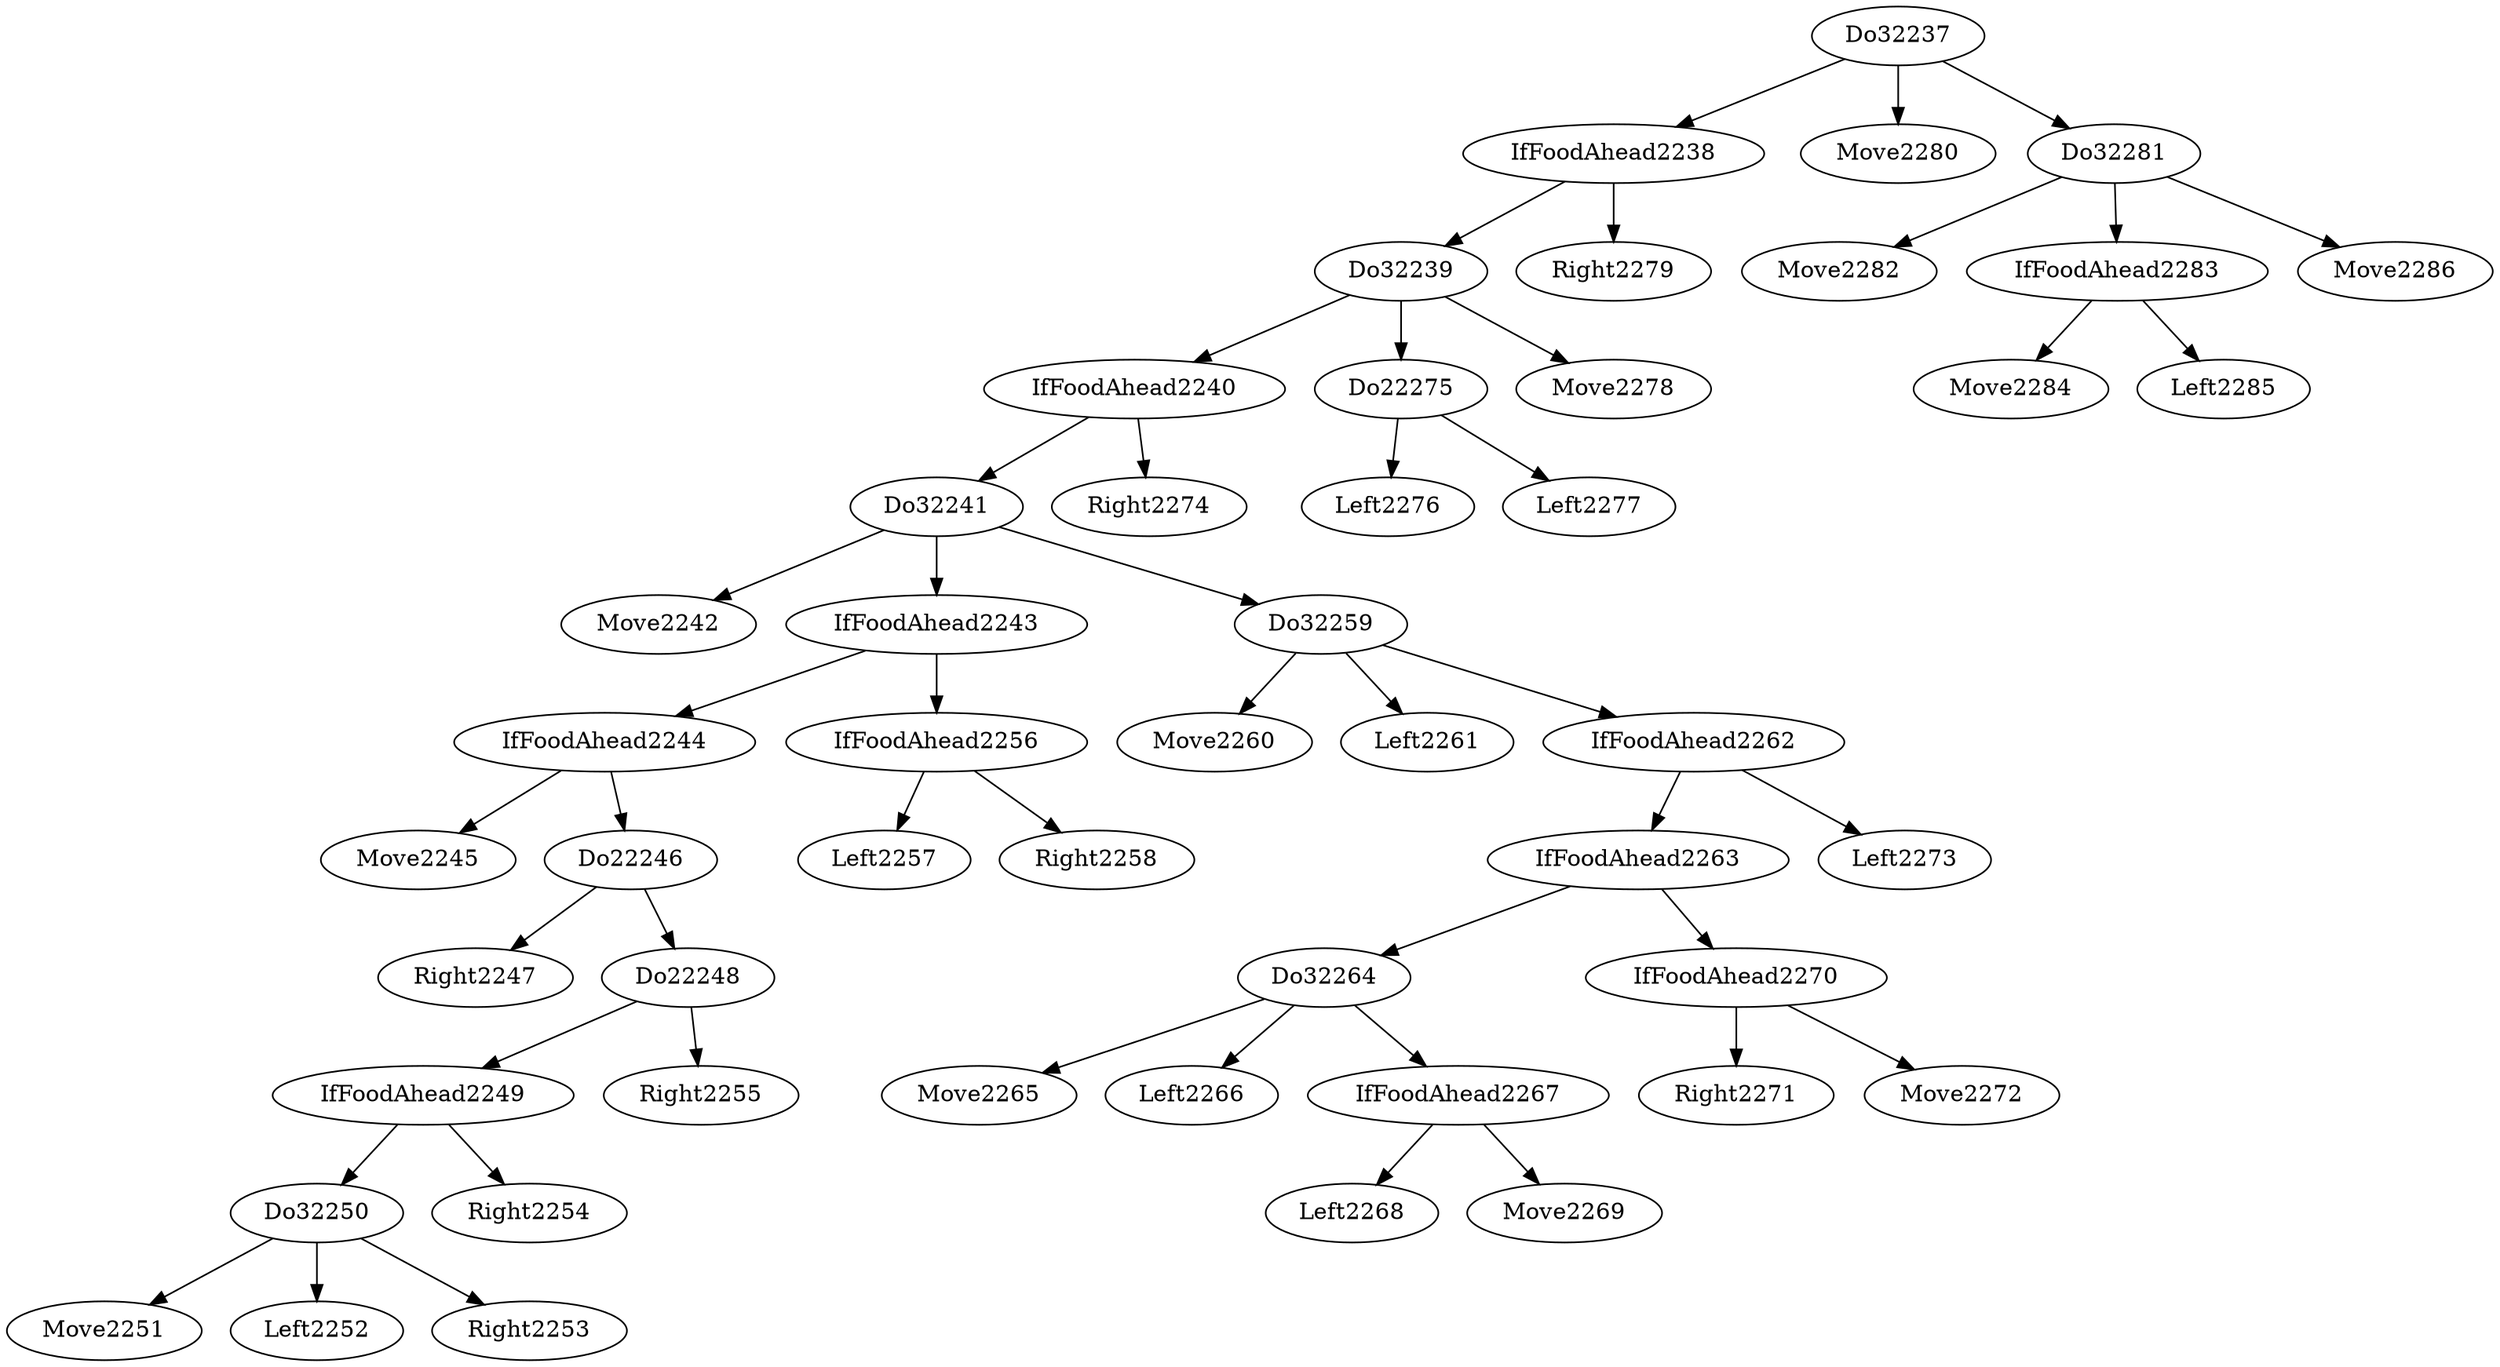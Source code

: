 digraph T {
	Do32241 -> Move2242
	IfFoodAhead2244 -> Move2245
	Do22246 -> Right2247
	Do32250 -> Move2251
	Do32250 -> Left2252
	Do32250 -> Right2253
	IfFoodAhead2249 -> Do32250
	IfFoodAhead2249 -> Right2254
	Do22248 -> IfFoodAhead2249
	Do22248 -> Right2255
	Do22246 -> Do22248
	IfFoodAhead2244 -> Do22246
	IfFoodAhead2243 -> IfFoodAhead2244
	IfFoodAhead2256 -> Left2257
	IfFoodAhead2256 -> Right2258
	IfFoodAhead2243 -> IfFoodAhead2256
	Do32241 -> IfFoodAhead2243
	Do32259 -> Move2260
	Do32259 -> Left2261
	Do32264 -> Move2265
	Do32264 -> Left2266
	IfFoodAhead2267 -> Left2268
	IfFoodAhead2267 -> Move2269
	Do32264 -> IfFoodAhead2267
	IfFoodAhead2263 -> Do32264
	IfFoodAhead2270 -> Right2271
	IfFoodAhead2270 -> Move2272
	IfFoodAhead2263 -> IfFoodAhead2270
	IfFoodAhead2262 -> IfFoodAhead2263
	IfFoodAhead2262 -> Left2273
	Do32259 -> IfFoodAhead2262
	Do32241 -> Do32259
	IfFoodAhead2240 -> Do32241
	IfFoodAhead2240 -> Right2274
	Do32239 -> IfFoodAhead2240
	Do22275 -> Left2276
	Do22275 -> Left2277
	Do32239 -> Do22275
	Do32239 -> Move2278
	IfFoodAhead2238 -> Do32239
	IfFoodAhead2238 -> Right2279
	Do32237 -> IfFoodAhead2238
	Do32237 -> Move2280
	Do32281 -> Move2282
	IfFoodAhead2283 -> Move2284
	IfFoodAhead2283 -> Left2285
	Do32281 -> IfFoodAhead2283
	Do32281 -> Move2286
	Do32237 -> Do32281
}
